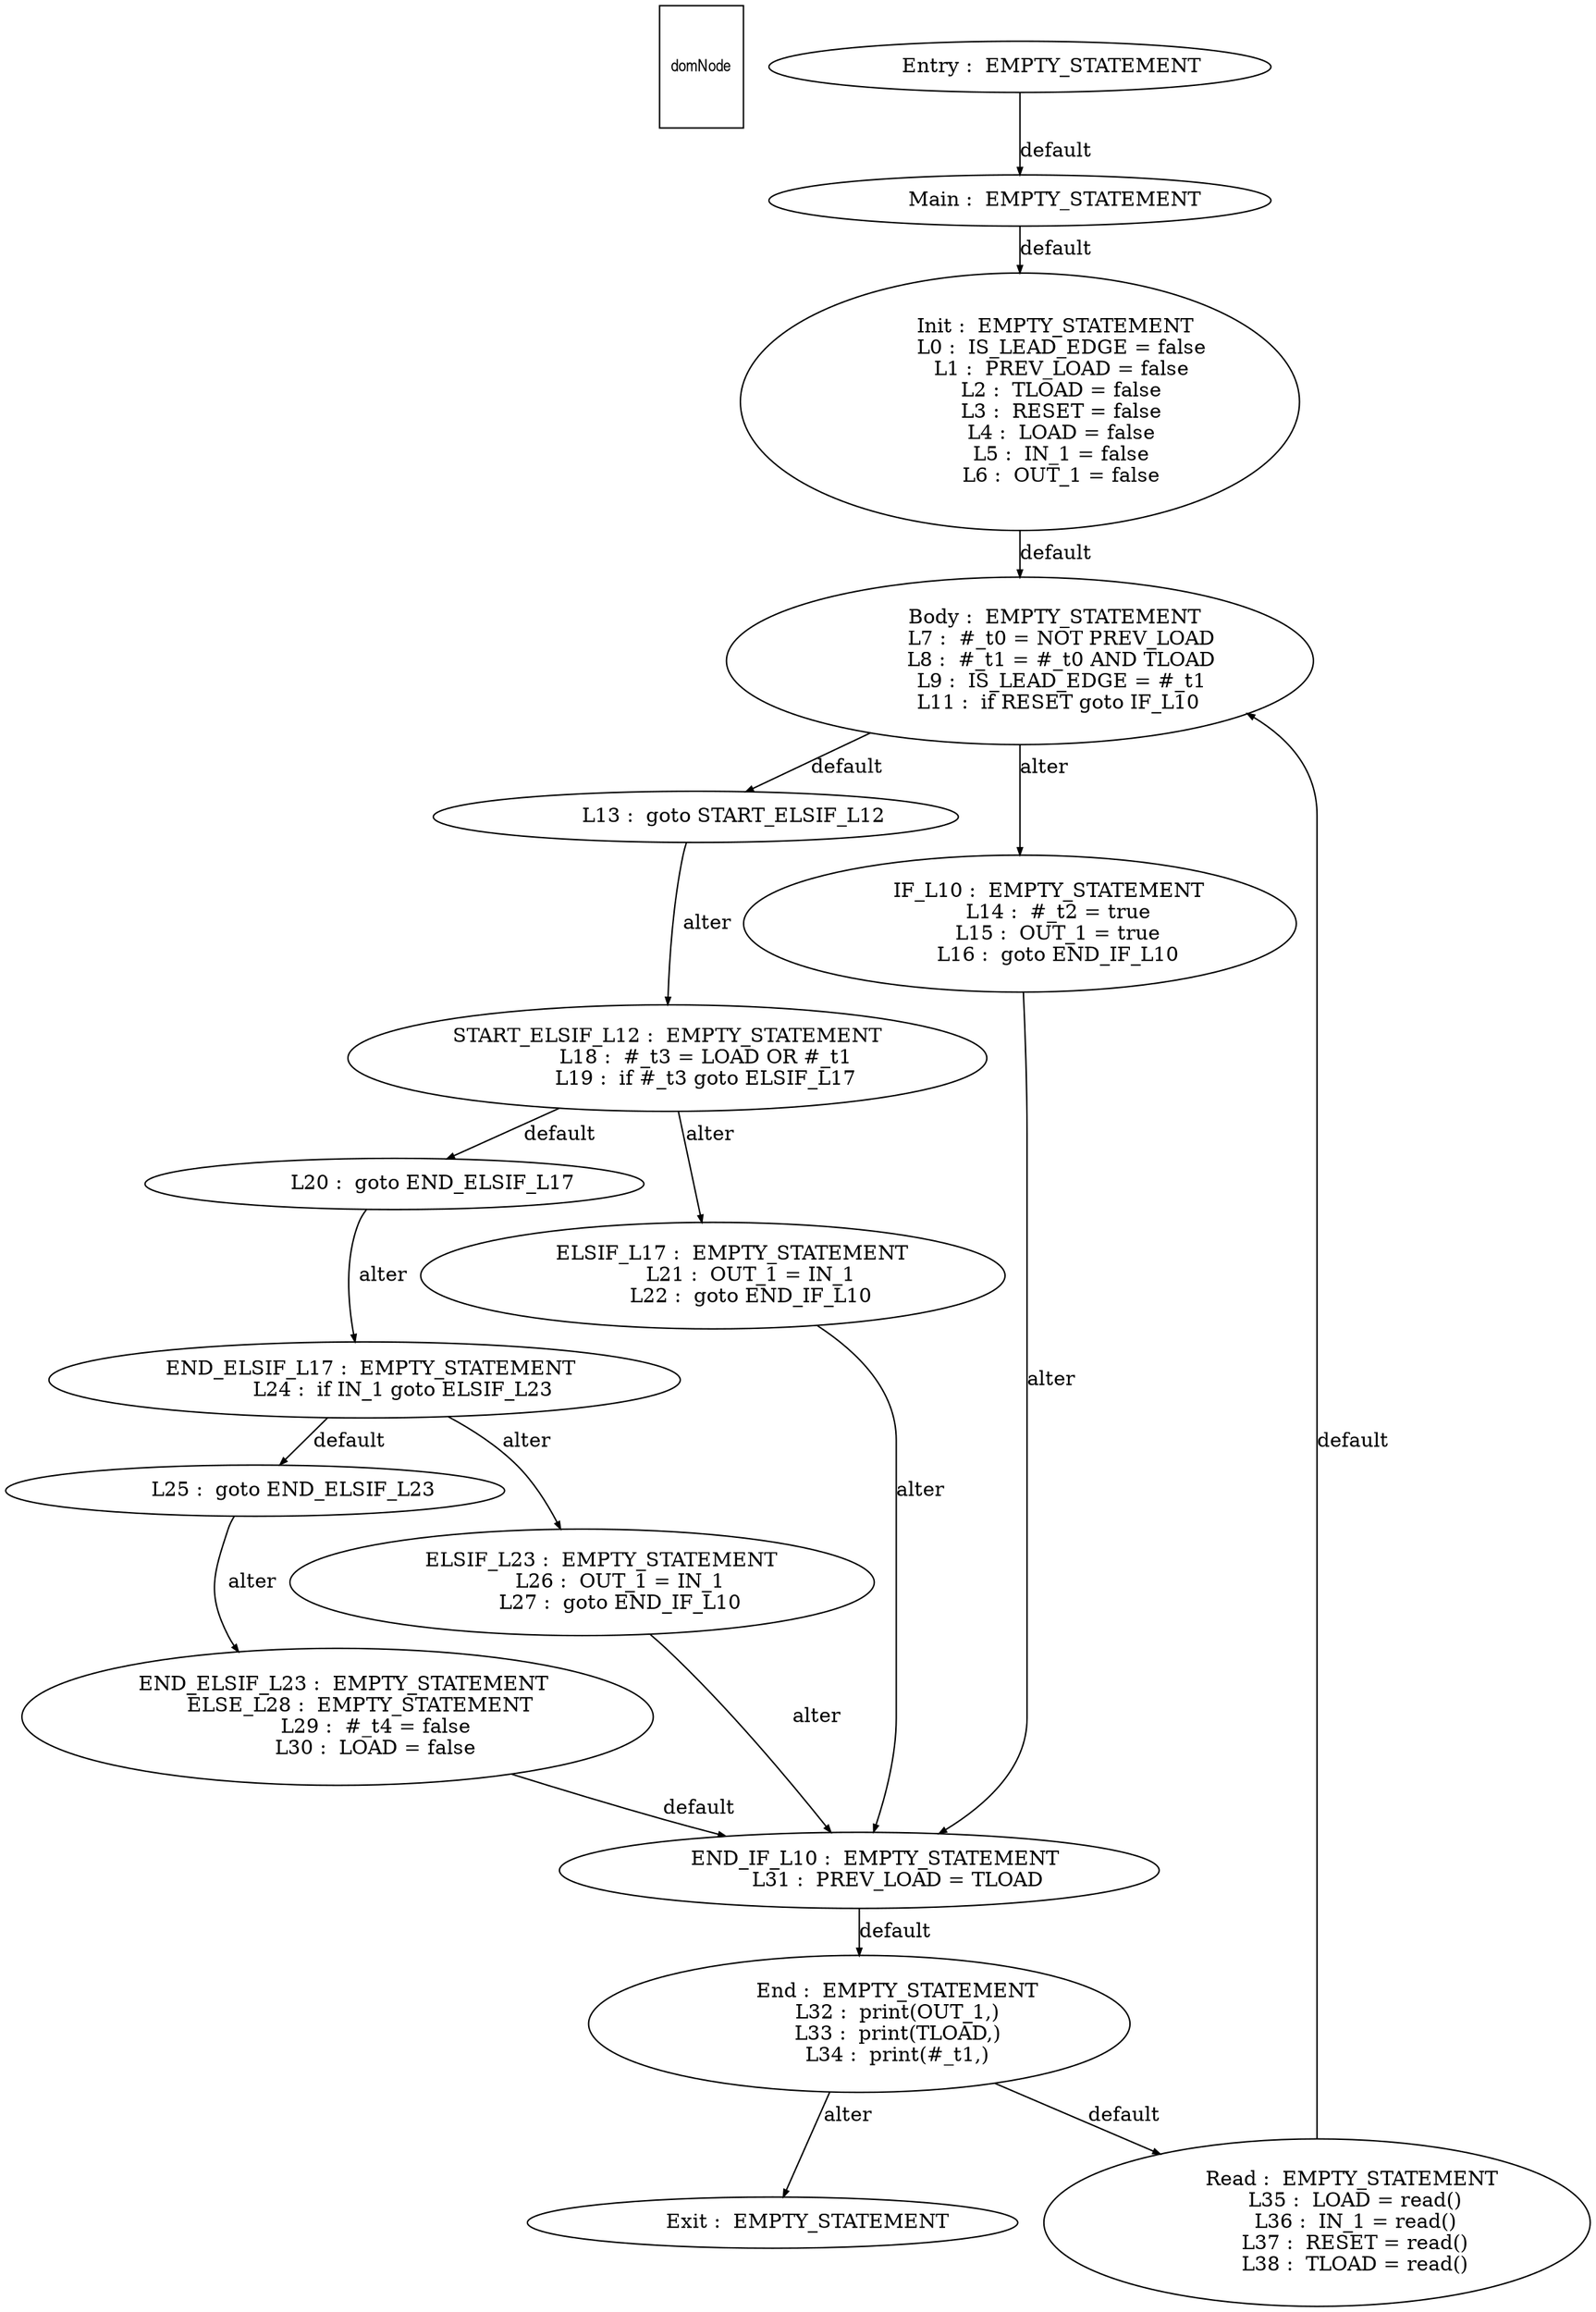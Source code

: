 digraph G {
  ranksep=.25;
  edge [arrowsize=.5]
  domNode [shape=rectangle, fontname="ArialNarrow",
        fontsize=12,  height=1.2];
  "           Main :  EMPTY_STATEMENT
"; "           Init :  EMPTY_STATEMENT
             L0 :  IS_LEAD_EDGE = false
             L1 :  PREV_LOAD = false
             L2 :  TLOAD = false
             L3 :  RESET = false
             L4 :  LOAD = false
             L5 :  IN_1 = false
             L6 :  OUT_1 = false
"; "           Body :  EMPTY_STATEMENT
             L7 :  #_t0 = NOT PREV_LOAD
             L8 :  #_t1 = #_t0 AND TLOAD
             L9 :  IS_LEAD_EDGE = #_t1
            L11 :  if RESET goto IF_L10
"; "            L13 :  goto START_ELSIF_L12
"; "         IF_L10 :  EMPTY_STATEMENT
            L14 :  #_t2 = true
            L15 :  OUT_1 = true
            L16 :  goto END_IF_L10
"; "START_ELSIF_L12 :  EMPTY_STATEMENT
            L18 :  #_t3 = LOAD OR #_t1
            L19 :  if #_t3 goto ELSIF_L17
"; "            L20 :  goto END_ELSIF_L17
"; "      ELSIF_L17 :  EMPTY_STATEMENT
            L21 :  OUT_1 = IN_1
            L22 :  goto END_IF_L10
"; "  END_ELSIF_L17 :  EMPTY_STATEMENT
            L24 :  if IN_1 goto ELSIF_L23
"; "            L25 :  goto END_ELSIF_L23
"; "      ELSIF_L23 :  EMPTY_STATEMENT
            L26 :  OUT_1 = IN_1
            L27 :  goto END_IF_L10
"; "  END_ELSIF_L23 :  EMPTY_STATEMENT
       ELSE_L28 :  EMPTY_STATEMENT
            L29 :  #_t4 = false
            L30 :  LOAD = false
"; "     END_IF_L10 :  EMPTY_STATEMENT
            L31 :  PREV_LOAD = TLOAD
"; "          Entry :  EMPTY_STATEMENT
"; "            End :  EMPTY_STATEMENT
            L32 :  print(OUT_1,)
            L33 :  print(TLOAD,)
            L34 :  print(#_t1,)
"; "           Exit :  EMPTY_STATEMENT
"; "           Read :  EMPTY_STATEMENT
            L35 :  LOAD = read()
            L36 :  IN_1 = read()
            L37 :  RESET = read()
            L38 :  TLOAD = read()
"; 
  "           Main :  EMPTY_STATEMENT
" -> "           Init :  EMPTY_STATEMENT
             L0 :  IS_LEAD_EDGE = false
             L1 :  PREV_LOAD = false
             L2 :  TLOAD = false
             L3 :  RESET = false
             L4 :  LOAD = false
             L5 :  IN_1 = false
             L6 :  OUT_1 = false
"  [label="default"];
  "           Init :  EMPTY_STATEMENT
             L0 :  IS_LEAD_EDGE = false
             L1 :  PREV_LOAD = false
             L2 :  TLOAD = false
             L3 :  RESET = false
             L4 :  LOAD = false
             L5 :  IN_1 = false
             L6 :  OUT_1 = false
" -> "           Body :  EMPTY_STATEMENT
             L7 :  #_t0 = NOT PREV_LOAD
             L8 :  #_t1 = #_t0 AND TLOAD
             L9 :  IS_LEAD_EDGE = #_t1
            L11 :  if RESET goto IF_L10
"  [label="default"];
  "           Body :  EMPTY_STATEMENT
             L7 :  #_t0 = NOT PREV_LOAD
             L8 :  #_t1 = #_t0 AND TLOAD
             L9 :  IS_LEAD_EDGE = #_t1
            L11 :  if RESET goto IF_L10
" -> "            L13 :  goto START_ELSIF_L12
"  [label="default"];
  "           Body :  EMPTY_STATEMENT
             L7 :  #_t0 = NOT PREV_LOAD
             L8 :  #_t1 = #_t0 AND TLOAD
             L9 :  IS_LEAD_EDGE = #_t1
            L11 :  if RESET goto IF_L10
" -> "         IF_L10 :  EMPTY_STATEMENT
            L14 :  #_t2 = true
            L15 :  OUT_1 = true
            L16 :  goto END_IF_L10
"  [label="alter"];
  "            L13 :  goto START_ELSIF_L12
" -> "START_ELSIF_L12 :  EMPTY_STATEMENT
            L18 :  #_t3 = LOAD OR #_t1
            L19 :  if #_t3 goto ELSIF_L17
"  [label="alter"];
  "         IF_L10 :  EMPTY_STATEMENT
            L14 :  #_t2 = true
            L15 :  OUT_1 = true
            L16 :  goto END_IF_L10
" -> "     END_IF_L10 :  EMPTY_STATEMENT
            L31 :  PREV_LOAD = TLOAD
"  [label="alter"];
  "START_ELSIF_L12 :  EMPTY_STATEMENT
            L18 :  #_t3 = LOAD OR #_t1
            L19 :  if #_t3 goto ELSIF_L17
" -> "            L20 :  goto END_ELSIF_L17
"  [label="default"];
  "START_ELSIF_L12 :  EMPTY_STATEMENT
            L18 :  #_t3 = LOAD OR #_t1
            L19 :  if #_t3 goto ELSIF_L17
" -> "      ELSIF_L17 :  EMPTY_STATEMENT
            L21 :  OUT_1 = IN_1
            L22 :  goto END_IF_L10
"  [label="alter"];
  "            L20 :  goto END_ELSIF_L17
" -> "  END_ELSIF_L17 :  EMPTY_STATEMENT
            L24 :  if IN_1 goto ELSIF_L23
"  [label="alter"];
  "      ELSIF_L17 :  EMPTY_STATEMENT
            L21 :  OUT_1 = IN_1
            L22 :  goto END_IF_L10
" -> "     END_IF_L10 :  EMPTY_STATEMENT
            L31 :  PREV_LOAD = TLOAD
"  [label="alter"];
  "  END_ELSIF_L17 :  EMPTY_STATEMENT
            L24 :  if IN_1 goto ELSIF_L23
" -> "            L25 :  goto END_ELSIF_L23
"  [label="default"];
  "  END_ELSIF_L17 :  EMPTY_STATEMENT
            L24 :  if IN_1 goto ELSIF_L23
" -> "      ELSIF_L23 :  EMPTY_STATEMENT
            L26 :  OUT_1 = IN_1
            L27 :  goto END_IF_L10
"  [label="alter"];
  "            L25 :  goto END_ELSIF_L23
" -> "  END_ELSIF_L23 :  EMPTY_STATEMENT
       ELSE_L28 :  EMPTY_STATEMENT
            L29 :  #_t4 = false
            L30 :  LOAD = false
"  [label="alter"];
  "      ELSIF_L23 :  EMPTY_STATEMENT
            L26 :  OUT_1 = IN_1
            L27 :  goto END_IF_L10
" -> "     END_IF_L10 :  EMPTY_STATEMENT
            L31 :  PREV_LOAD = TLOAD
"  [label="alter"];
  "  END_ELSIF_L23 :  EMPTY_STATEMENT
       ELSE_L28 :  EMPTY_STATEMENT
            L29 :  #_t4 = false
            L30 :  LOAD = false
" -> "     END_IF_L10 :  EMPTY_STATEMENT
            L31 :  PREV_LOAD = TLOAD
"  [label="default"];
  "     END_IF_L10 :  EMPTY_STATEMENT
            L31 :  PREV_LOAD = TLOAD
" -> "            End :  EMPTY_STATEMENT
            L32 :  print(OUT_1,)
            L33 :  print(TLOAD,)
            L34 :  print(#_t1,)
"  [label="default"];
  "          Entry :  EMPTY_STATEMENT
" -> "           Main :  EMPTY_STATEMENT
"  [label="default"];
  "            End :  EMPTY_STATEMENT
            L32 :  print(OUT_1,)
            L33 :  print(TLOAD,)
            L34 :  print(#_t1,)
" -> "           Read :  EMPTY_STATEMENT
            L35 :  LOAD = read()
            L36 :  IN_1 = read()
            L37 :  RESET = read()
            L38 :  TLOAD = read()
"  [label="default"];
  "            End :  EMPTY_STATEMENT
            L32 :  print(OUT_1,)
            L33 :  print(TLOAD,)
            L34 :  print(#_t1,)
" -> "           Exit :  EMPTY_STATEMENT
"  [label="alter"];
  "           Read :  EMPTY_STATEMENT
            L35 :  LOAD = read()
            L36 :  IN_1 = read()
            L37 :  RESET = read()
            L38 :  TLOAD = read()
" -> "           Body :  EMPTY_STATEMENT
             L7 :  #_t0 = NOT PREV_LOAD
             L8 :  #_t1 = #_t0 AND TLOAD
             L9 :  IS_LEAD_EDGE = #_t1
            L11 :  if RESET goto IF_L10
"  [label="default"];
}
